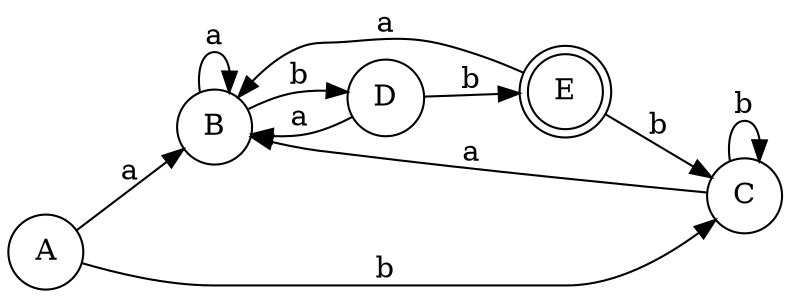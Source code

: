 digraph G {
    rankdir = LR
    node[shape = circle]
    
    node0[label = A]
    node1[label = B]
    node2[label = C]
    node3[label = D]
    node4[label = E, shape = doublecircle]

    node0 -> node1 [label=a]
    node0 -> node2 [label=b]
    node1 -> node3 [label=b]
    node1 -> node1 [label=a]
    node2 -> node1 [label=a]
    node2 -> node2 [label=b]
    node3 -> node1 [label=a]
    node3 -> node4 [label=b]
    node4 -> node1 [label=a]
    node4 -> node2 [label=b]
    
}